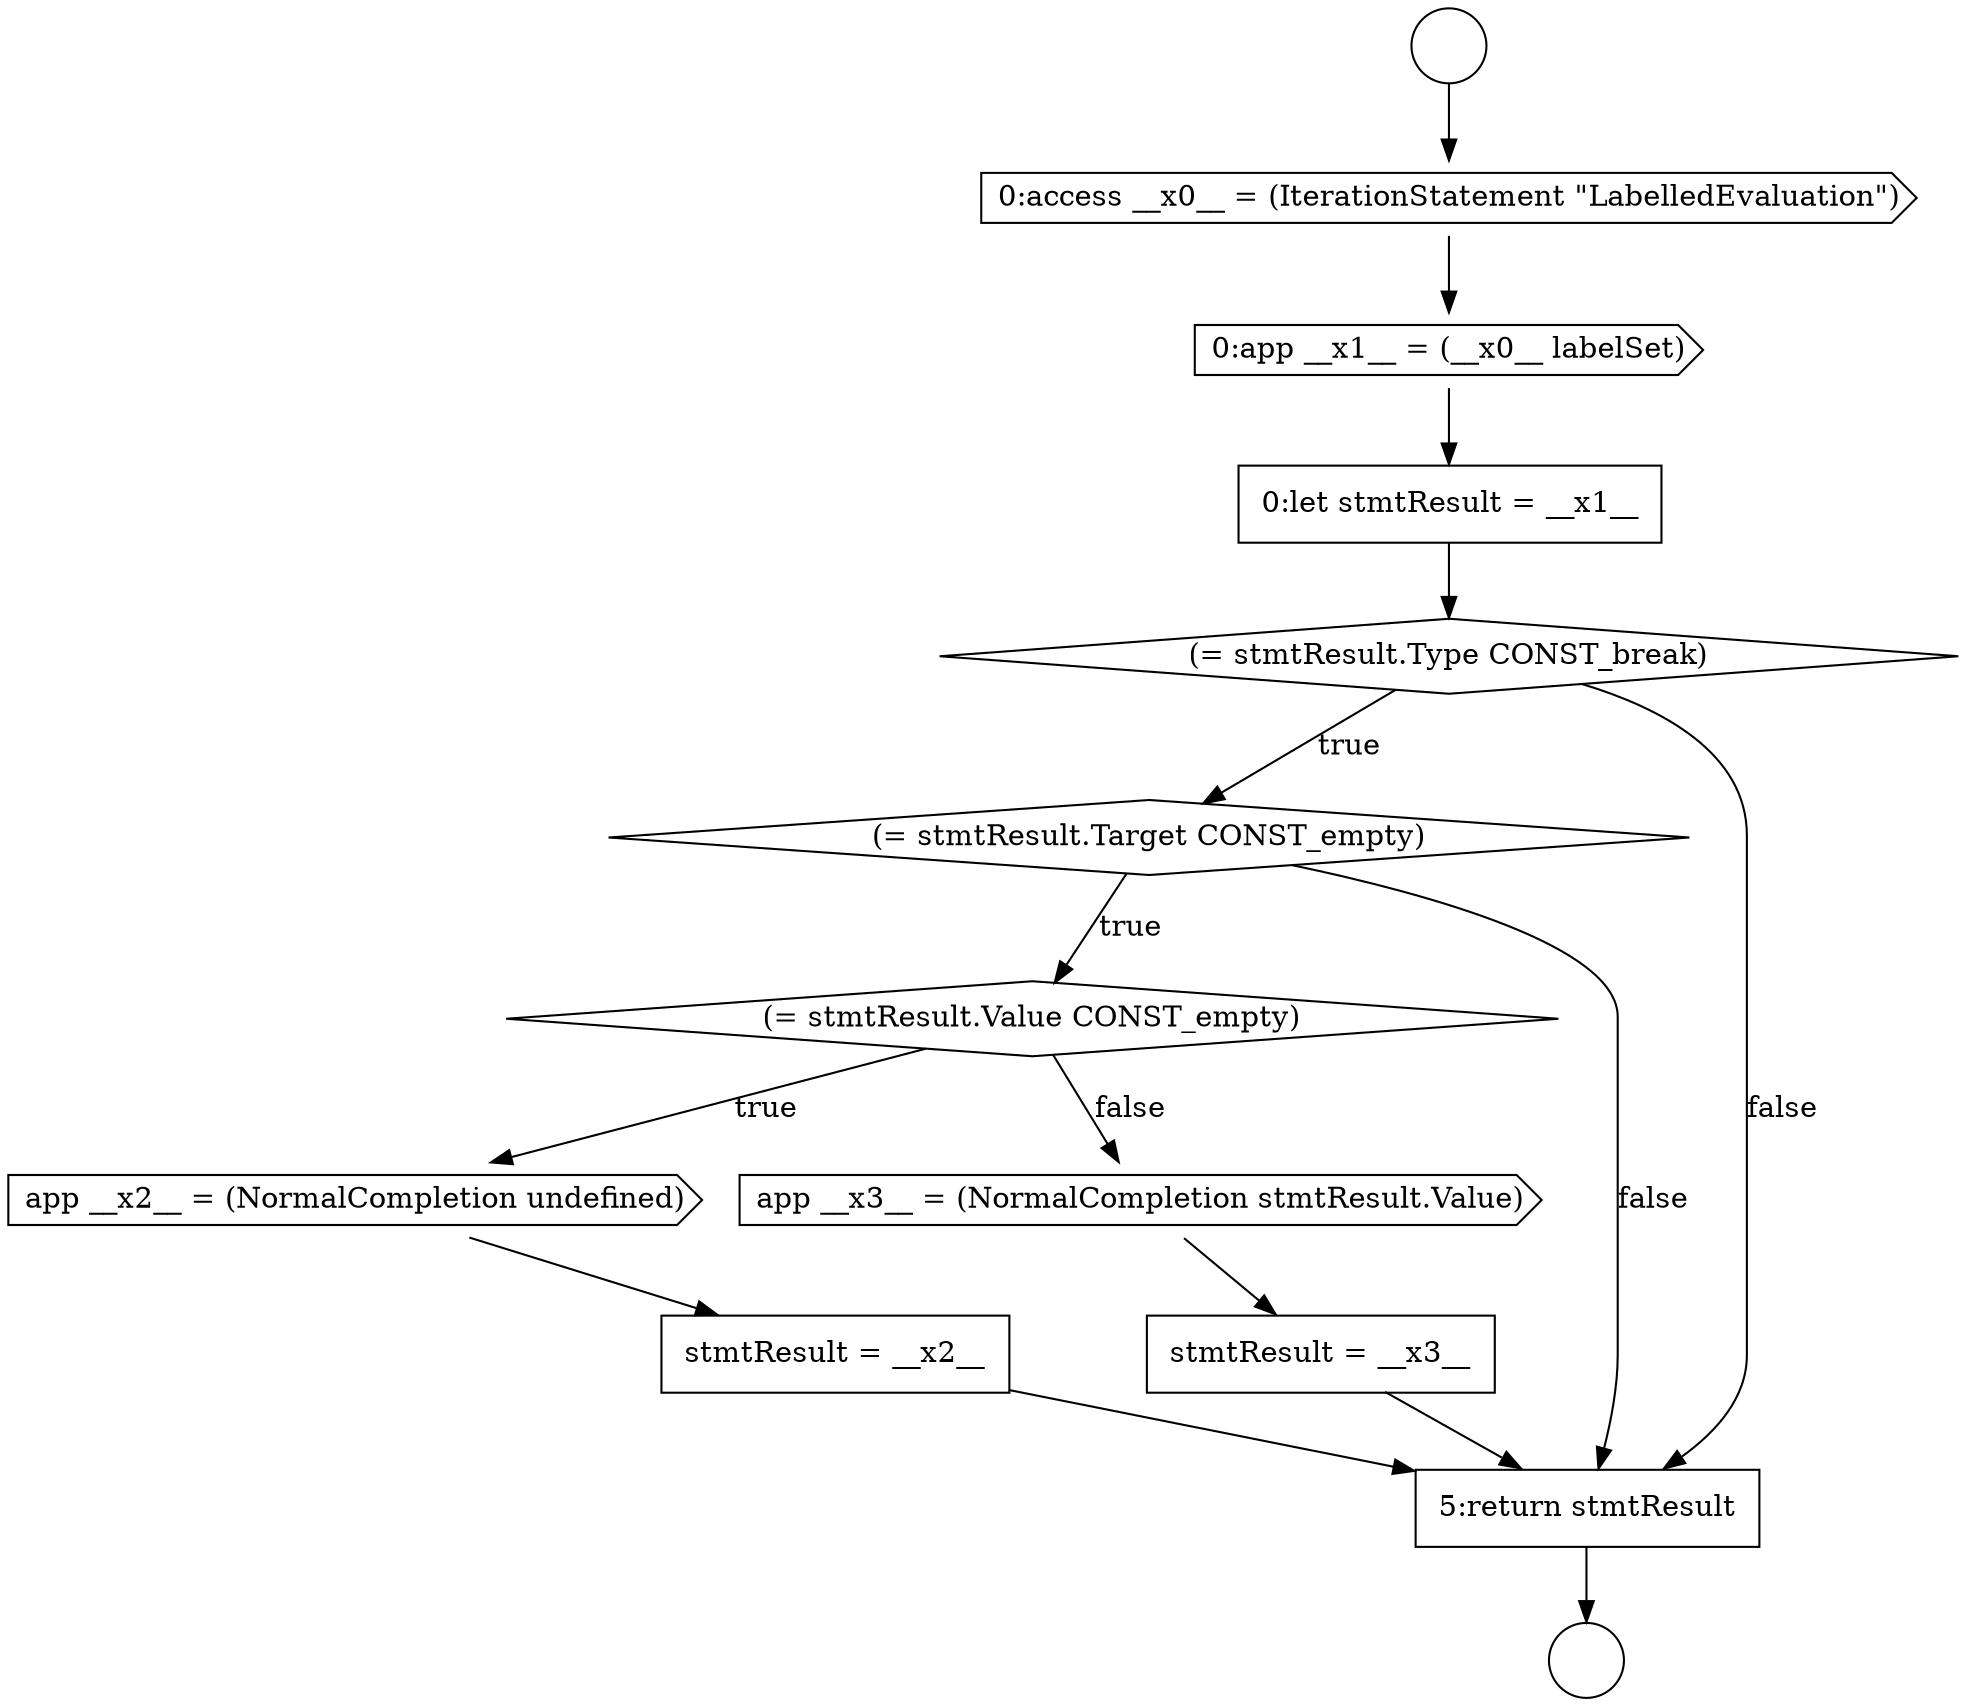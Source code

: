digraph {
  node5621 [shape=cds, label=<<font color="black">app __x2__ = (NormalCompletion undefined)</font>> color="black" fillcolor="white" style=filled]
  node5615 [shape=cds, label=<<font color="black">0:access __x0__ = (IterationStatement &quot;LabelledEvaluation&quot;)</font>> color="black" fillcolor="white" style=filled]
  node5620 [shape=diamond, label=<<font color="black">(= stmtResult.Value CONST_empty)</font>> color="black" fillcolor="white" style=filled]
  node5616 [shape=cds, label=<<font color="black">0:app __x1__ = (__x0__ labelSet)</font>> color="black" fillcolor="white" style=filled]
  node5619 [shape=diamond, label=<<font color="black">(= stmtResult.Target CONST_empty)</font>> color="black" fillcolor="white" style=filled]
  node5624 [shape=none, margin=0, label=<<font color="black">
    <table border="0" cellborder="1" cellspacing="0" cellpadding="10">
      <tr><td align="left">stmtResult = __x3__</td></tr>
    </table>
  </font>> color="black" fillcolor="white" style=filled]
  node5613 [shape=circle label=" " color="black" fillcolor="white" style=filled]
  node5623 [shape=cds, label=<<font color="black">app __x3__ = (NormalCompletion stmtResult.Value)</font>> color="black" fillcolor="white" style=filled]
  node5618 [shape=diamond, label=<<font color="black">(= stmtResult.Type CONST_break)</font>> color="black" fillcolor="white" style=filled]
  node5625 [shape=none, margin=0, label=<<font color="black">
    <table border="0" cellborder="1" cellspacing="0" cellpadding="10">
      <tr><td align="left">5:return stmtResult</td></tr>
    </table>
  </font>> color="black" fillcolor="white" style=filled]
  node5614 [shape=circle label=" " color="black" fillcolor="white" style=filled]
  node5622 [shape=none, margin=0, label=<<font color="black">
    <table border="0" cellborder="1" cellspacing="0" cellpadding="10">
      <tr><td align="left">stmtResult = __x2__</td></tr>
    </table>
  </font>> color="black" fillcolor="white" style=filled]
  node5617 [shape=none, margin=0, label=<<font color="black">
    <table border="0" cellborder="1" cellspacing="0" cellpadding="10">
      <tr><td align="left">0:let stmtResult = __x1__</td></tr>
    </table>
  </font>> color="black" fillcolor="white" style=filled]
  node5619 -> node5620 [label=<<font color="black">true</font>> color="black"]
  node5619 -> node5625 [label=<<font color="black">false</font>> color="black"]
  node5621 -> node5622 [ color="black"]
  node5618 -> node5619 [label=<<font color="black">true</font>> color="black"]
  node5618 -> node5625 [label=<<font color="black">false</font>> color="black"]
  node5616 -> node5617 [ color="black"]
  node5617 -> node5618 [ color="black"]
  node5615 -> node5616 [ color="black"]
  node5613 -> node5615 [ color="black"]
  node5620 -> node5621 [label=<<font color="black">true</font>> color="black"]
  node5620 -> node5623 [label=<<font color="black">false</font>> color="black"]
  node5623 -> node5624 [ color="black"]
  node5624 -> node5625 [ color="black"]
  node5622 -> node5625 [ color="black"]
  node5625 -> node5614 [ color="black"]
}
